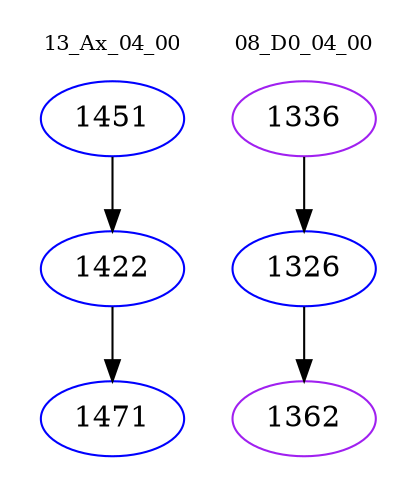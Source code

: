 digraph{
subgraph cluster_0 {
color = white
label = "13_Ax_04_00";
fontsize=10;
T0_1451 [label="1451", color="blue"]
T0_1451 -> T0_1422 [color="black"]
T0_1422 [label="1422", color="blue"]
T0_1422 -> T0_1471 [color="black"]
T0_1471 [label="1471", color="blue"]
}
subgraph cluster_1 {
color = white
label = "08_D0_04_00";
fontsize=10;
T1_1336 [label="1336", color="purple"]
T1_1336 -> T1_1326 [color="black"]
T1_1326 [label="1326", color="blue"]
T1_1326 -> T1_1362 [color="black"]
T1_1362 [label="1362", color="purple"]
}
}
